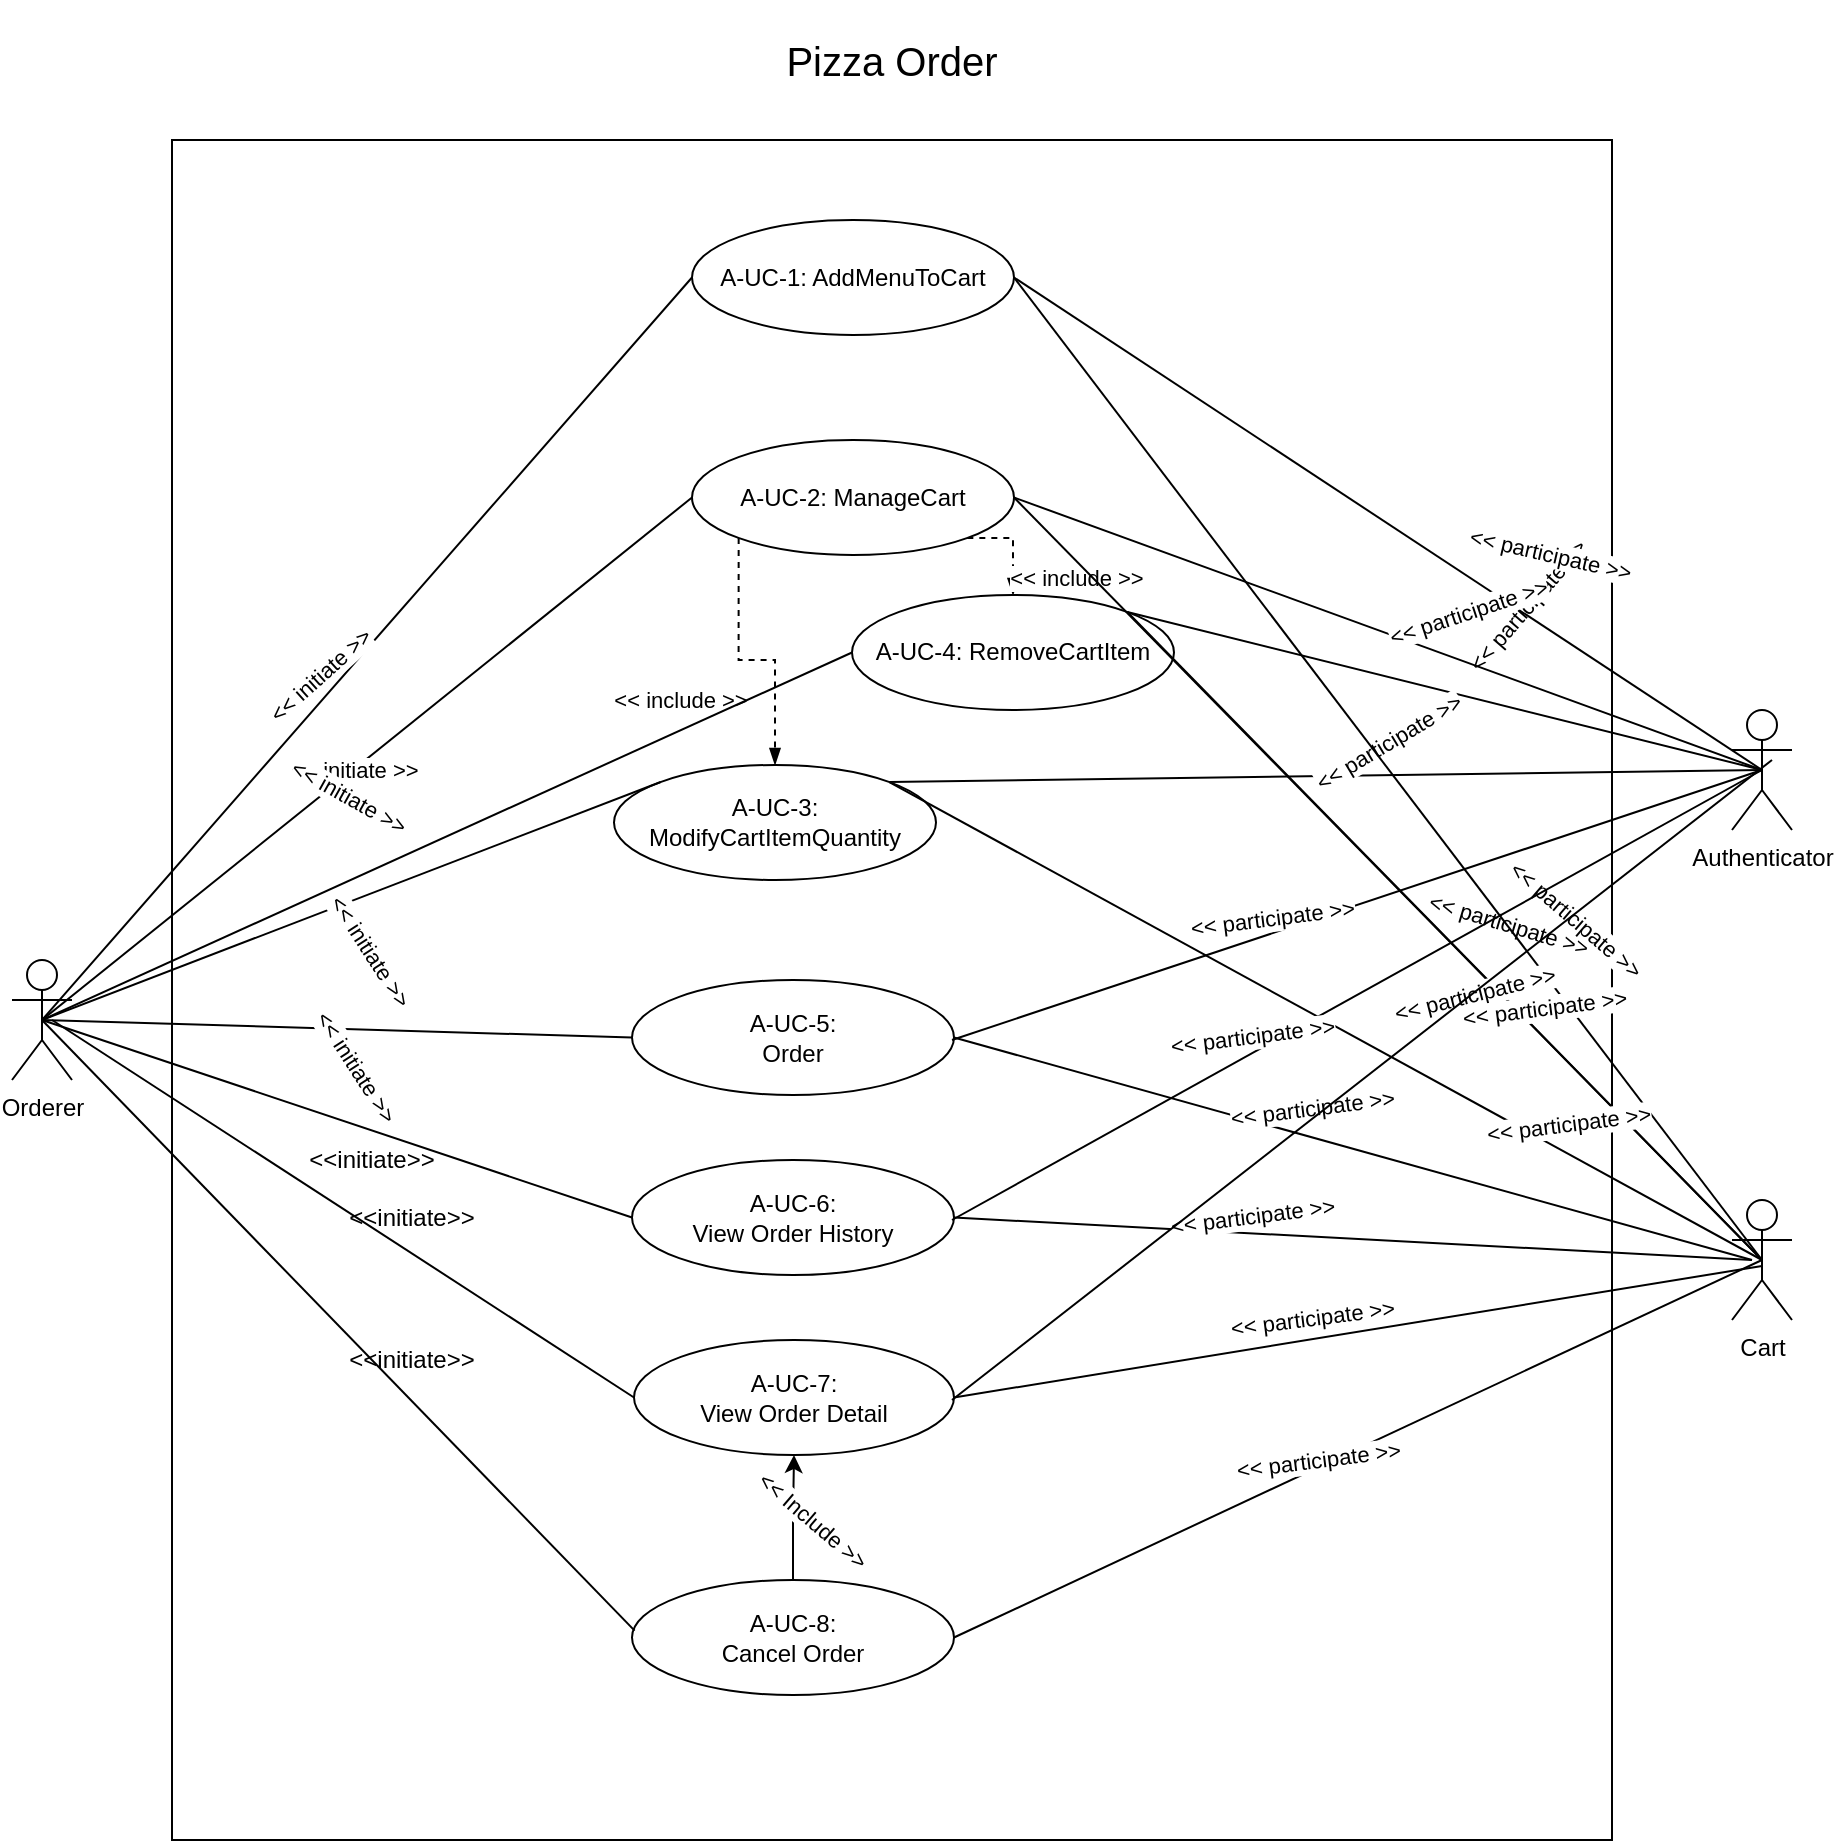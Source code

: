 <mxfile version="14.5.10" type="onedrive"><diagram id="3WH-12Y2p1mIv4D1ECj2" name="Page-1"><mxGraphModel dx="1577" dy="1075" grid="1" gridSize="10" guides="1" tooltips="1" connect="1" arrows="1" fold="1" page="1" pageScale="1" pageWidth="1654" pageHeight="2336" math="0" shadow="0"><root><mxCell id="0"/><mxCell id="1" parent="0"/><mxCell id="9-BB6qcVnjToT4pnvVLJ-3" value="" style="rounded=0;whiteSpace=wrap;html=1;" parent="1" vertex="1"><mxGeometry x="170" y="200" width="720" height="850" as="geometry"/></mxCell><mxCell id="9-BB6qcVnjToT4pnvVLJ-89" value="" style="endArrow=none;html=1;entryX=1;entryY=0;entryDx=0;entryDy=0;endFill=0;exitX=0.5;exitY=0.5;exitDx=0;exitDy=0;exitPerimeter=0;" parent="1" source="9-BB6qcVnjToT4pnvVLJ-26" target="9-BB6qcVnjToT4pnvVLJ-33" edge="1"><mxGeometry width="50" height="50" relative="1" as="geometry"><mxPoint x="725" y="575" as="sourcePoint"/><mxPoint x="505.5" y="495" as="targetPoint"/></mxGeometry></mxCell><mxCell id="9-BB6qcVnjToT4pnvVLJ-90" value="&amp;lt;&amp;lt; participate &amp;gt;&amp;gt;" style="edgeLabel;html=1;align=center;verticalAlign=middle;resizable=0;points=[];rotation=-49;" parent="9-BB6qcVnjToT4pnvVLJ-89" vertex="1" connectable="0"><mxGeometry x="-0.096" y="-1" relative="1" as="geometry"><mxPoint x="25.79" y="-44.88" as="offset"/></mxGeometry></mxCell><mxCell id="9-BB6qcVnjToT4pnvVLJ-1" value="Orderer" style="shape=umlActor;verticalLabelPosition=bottom;verticalAlign=top;html=1;outlineConnect=0;" parent="1" vertex="1"><mxGeometry x="90" y="610" width="30" height="60" as="geometry"/></mxCell><mxCell id="9-BB6qcVnjToT4pnvVLJ-2" value="Cart" style="shape=umlActor;verticalLabelPosition=bottom;verticalAlign=top;html=1;outlineConnect=0;" parent="1" vertex="1"><mxGeometry x="950" y="730" width="30" height="60" as="geometry"/></mxCell><mxCell id="9-BB6qcVnjToT4pnvVLJ-4" value="&lt;font style=&quot;font-size: 20px&quot;&gt;Pizza Order&lt;/font&gt;" style="text;html=1;strokeColor=none;fillColor=none;align=center;verticalAlign=middle;whiteSpace=wrap;rounded=0;fontStyle=0" parent="1" vertex="1"><mxGeometry x="455" y="130" width="150" height="60" as="geometry"/></mxCell><mxCell id="9-BB6qcVnjToT4pnvVLJ-26" value="Authenticator" style="shape=umlActor;verticalLabelPosition=bottom;verticalAlign=top;html=1;outlineConnect=0;" parent="1" vertex="1"><mxGeometry x="950" y="485" width="30" height="60" as="geometry"/></mxCell><mxCell id="9-BB6qcVnjToT4pnvVLJ-29" value="A-UC-1: AddMenuToCart" style="ellipse;whiteSpace=wrap;html=1;" parent="1" vertex="1"><mxGeometry x="430" y="240" width="161" height="57.5" as="geometry"/></mxCell><mxCell id="9-BB6qcVnjToT4pnvVLJ-75" style="edgeStyle=orthogonalEdgeStyle;rounded=0;orthogonalLoop=1;jettySize=auto;html=1;exitX=0;exitY=1;exitDx=0;exitDy=0;entryX=0.5;entryY=0;entryDx=0;entryDy=0;endArrow=blockThin;endFill=1;dashed=1;" parent="1" source="9-BB6qcVnjToT4pnvVLJ-31" target="9-BB6qcVnjToT4pnvVLJ-32" edge="1"><mxGeometry relative="1" as="geometry"/></mxCell><mxCell id="9-BB6qcVnjToT4pnvVLJ-76" value="&amp;lt;&amp;lt; include &amp;gt;&amp;gt;" style="edgeLabel;html=1;align=center;verticalAlign=middle;resizable=0;points=[];" parent="9-BB6qcVnjToT4pnvVLJ-75" vertex="1" connectable="0"><mxGeometry x="-0.027" relative="1" as="geometry"><mxPoint x="-32.96" y="19.94" as="offset"/></mxGeometry></mxCell><mxCell id="9-BB6qcVnjToT4pnvVLJ-31" value="A-UC-2: ManageCart" style="ellipse;whiteSpace=wrap;html=1;" parent="1" vertex="1"><mxGeometry x="430" y="350" width="161" height="57.5" as="geometry"/></mxCell><mxCell id="9-BB6qcVnjToT4pnvVLJ-32" value="A-UC-3: ModifyCartItemQuantity" style="ellipse;whiteSpace=wrap;html=1;" parent="1" vertex="1"><mxGeometry x="391" y="512.5" width="161" height="57.5" as="geometry"/></mxCell><mxCell id="9-BB6qcVnjToT4pnvVLJ-33" value="A-UC-4: RemoveCartItem" style="ellipse;whiteSpace=wrap;html=1;" parent="1" vertex="1"><mxGeometry x="510" y="427.5" width="161" height="57.5" as="geometry"/></mxCell><mxCell id="9-BB6qcVnjToT4pnvVLJ-62" value="" style="endArrow=none;html=1;exitX=0.5;exitY=0.5;exitDx=0;exitDy=0;exitPerimeter=0;entryX=0;entryY=0.5;entryDx=0;entryDy=0;endFill=0;" parent="1" source="9-BB6qcVnjToT4pnvVLJ-1" target="9-BB6qcVnjToT4pnvVLJ-29" edge="1"><mxGeometry width="50" height="50" relative="1" as="geometry"><mxPoint x="140" y="455" as="sourcePoint"/><mxPoint x="190" y="405" as="targetPoint"/></mxGeometry></mxCell><mxCell id="9-BB6qcVnjToT4pnvVLJ-64" value="&amp;lt;&amp;lt; initiate &amp;gt;&amp;gt;" style="edgeLabel;html=1;align=center;verticalAlign=middle;resizable=0;points=[];rotation=-41.9;" parent="9-BB6qcVnjToT4pnvVLJ-62" vertex="1" connectable="0"><mxGeometry x="-0.096" y="-1" relative="1" as="geometry"><mxPoint x="-9.29" y="-4.93" as="offset"/></mxGeometry></mxCell><mxCell id="9-BB6qcVnjToT4pnvVLJ-65" value="" style="endArrow=none;html=1;exitX=0.5;exitY=0.5;exitDx=0;exitDy=0;exitPerimeter=0;entryX=0;entryY=0.5;entryDx=0;entryDy=0;endFill=0;" parent="1" source="9-BB6qcVnjToT4pnvVLJ-1" target="9-BB6qcVnjToT4pnvVLJ-31" edge="1"><mxGeometry width="50" height="50" relative="1" as="geometry"><mxPoint x="145" y="465" as="sourcePoint"/><mxPoint x="314.5" y="315" as="targetPoint"/></mxGeometry></mxCell><mxCell id="9-BB6qcVnjToT4pnvVLJ-66" value="&amp;lt;&amp;lt; initiate &amp;gt;&amp;gt;" style="edgeLabel;html=1;align=center;verticalAlign=middle;resizable=0;points=[];rotation=0;" parent="9-BB6qcVnjToT4pnvVLJ-65" vertex="1" connectable="0"><mxGeometry x="-0.096" y="-1" relative="1" as="geometry"><mxPoint x="8.45" y="-8.11" as="offset"/></mxGeometry></mxCell><mxCell id="9-BB6qcVnjToT4pnvVLJ-67" value="" style="endArrow=none;html=1;exitX=0.5;exitY=0.5;exitDx=0;exitDy=0;exitPerimeter=0;entryX=0;entryY=0;entryDx=0;entryDy=0;endFill=0;" parent="1" source="9-BB6qcVnjToT4pnvVLJ-1" target="9-BB6qcVnjToT4pnvVLJ-32" edge="1"><mxGeometry width="50" height="50" relative="1" as="geometry"><mxPoint x="145" y="465" as="sourcePoint"/><mxPoint x="314.5" y="465" as="targetPoint"/></mxGeometry></mxCell><mxCell id="9-BB6qcVnjToT4pnvVLJ-68" value="&amp;lt;&amp;lt; initiate &amp;gt;&amp;gt;" style="edgeLabel;html=1;align=center;verticalAlign=middle;resizable=0;points=[];rotation=57.1;" parent="9-BB6qcVnjToT4pnvVLJ-67" vertex="1" connectable="0"><mxGeometry x="-0.096" y="-1" relative="1" as="geometry"><mxPoint x="23.42" y="17.78" as="offset"/></mxGeometry></mxCell><mxCell id="9-BB6qcVnjToT4pnvVLJ-69" value="" style="endArrow=none;html=1;exitX=0.5;exitY=0.5;exitDx=0;exitDy=0;exitPerimeter=0;entryX=1;entryY=0.5;entryDx=0;entryDy=0;endFill=0;" parent="1" source="9-BB6qcVnjToT4pnvVLJ-26" target="9-BB6qcVnjToT4pnvVLJ-29" edge="1"><mxGeometry width="50" height="50" relative="1" as="geometry"><mxPoint x="145" y="465" as="sourcePoint"/><mxPoint x="314.5" y="315" as="targetPoint"/></mxGeometry></mxCell><mxCell id="9-BB6qcVnjToT4pnvVLJ-70" value="&amp;lt;&amp;lt; participate &amp;gt;&amp;gt;" style="edgeLabel;html=1;align=center;verticalAlign=middle;resizable=0;points=[];rotation=12.9;" parent="9-BB6qcVnjToT4pnvVLJ-69" vertex="1" connectable="0"><mxGeometry x="-0.096" y="-1" relative="1" as="geometry"><mxPoint x="62" y="3.76" as="offset"/></mxGeometry></mxCell><mxCell id="9-BB6qcVnjToT4pnvVLJ-71" value="" style="endArrow=none;html=1;exitX=0.5;exitY=0.5;exitDx=0;exitDy=0;exitPerimeter=0;entryX=1;entryY=0;entryDx=0;entryDy=0;endFill=0;" parent="1" source="9-BB6qcVnjToT4pnvVLJ-26" target="9-BB6qcVnjToT4pnvVLJ-32" edge="1"><mxGeometry width="50" height="50" relative="1" as="geometry"><mxPoint x="145" y="465" as="sourcePoint"/><mxPoint x="227.766" y="594.783" as="targetPoint"/></mxGeometry></mxCell><mxCell id="9-BB6qcVnjToT4pnvVLJ-72" value="&amp;lt;&amp;lt; participate &amp;gt;&amp;gt;" style="edgeLabel;html=1;align=center;verticalAlign=middle;resizable=0;points=[];rotation=-30.9;" parent="9-BB6qcVnjToT4pnvVLJ-71" vertex="1" connectable="0"><mxGeometry x="-0.096" y="-1" relative="1" as="geometry"><mxPoint x="10.12" y="-15.81" as="offset"/></mxGeometry></mxCell><mxCell id="9-BB6qcVnjToT4pnvVLJ-77" style="edgeStyle=orthogonalEdgeStyle;rounded=0;orthogonalLoop=1;jettySize=auto;html=1;exitX=1;exitY=1;exitDx=0;exitDy=0;entryX=0.5;entryY=0;entryDx=0;entryDy=0;endArrow=blockThin;endFill=1;dashed=1;" parent="1" source="9-BB6qcVnjToT4pnvVLJ-31" target="9-BB6qcVnjToT4pnvVLJ-33" edge="1"><mxGeometry relative="1" as="geometry"><mxPoint x="338.078" y="485.329" as="sourcePoint"/><mxPoint x="285" y="586.25" as="targetPoint"/></mxGeometry></mxCell><mxCell id="9-BB6qcVnjToT4pnvVLJ-78" value="&amp;lt;&amp;lt; include &amp;gt;&amp;gt;" style="edgeLabel;html=1;align=center;verticalAlign=middle;resizable=0;points=[];" parent="9-BB6qcVnjToT4pnvVLJ-77" vertex="1" connectable="0"><mxGeometry x="-0.027" relative="1" as="geometry"><mxPoint x="30.96" y="17.94" as="offset"/></mxGeometry></mxCell><mxCell id="9-BB6qcVnjToT4pnvVLJ-79" value="" style="endArrow=none;html=1;entryX=1;entryY=0.5;entryDx=0;entryDy=0;endFill=0;exitX=0.5;exitY=0.5;exitDx=0;exitDy=0;exitPerimeter=0;" parent="1" source="9-BB6qcVnjToT4pnvVLJ-26" target="9-BB6qcVnjToT4pnvVLJ-31" edge="1"><mxGeometry width="50" height="50" relative="1" as="geometry"><mxPoint x="680" y="380" as="sourcePoint"/><mxPoint x="365.5" y="615.0" as="targetPoint"/></mxGeometry></mxCell><mxCell id="9-BB6qcVnjToT4pnvVLJ-80" value="&amp;lt;&amp;lt; participate &amp;gt;&amp;gt;" style="edgeLabel;html=1;align=center;verticalAlign=middle;resizable=0;points=[];rotation=-18.4;" parent="9-BB6qcVnjToT4pnvVLJ-79" vertex="1" connectable="0"><mxGeometry x="-0.096" y="-1" relative="1" as="geometry"><mxPoint x="21.67" y="-16.26" as="offset"/></mxGeometry></mxCell><mxCell id="9-BB6qcVnjToT4pnvVLJ-81" value="" style="endArrow=none;html=1;entryX=1;entryY=0.5;entryDx=0;entryDy=0;endFill=0;exitX=0.5;exitY=0.5;exitDx=0;exitDy=0;exitPerimeter=0;" parent="1" source="9-BB6qcVnjToT4pnvVLJ-2" target="9-BB6qcVnjToT4pnvVLJ-31" edge="1"><mxGeometry width="50" height="50" relative="1" as="geometry"><mxPoint x="695" y="385" as="sourcePoint"/><mxPoint x="475.5" y="465" as="targetPoint"/></mxGeometry></mxCell><mxCell id="9-BB6qcVnjToT4pnvVLJ-82" value="&amp;lt;&amp;lt; participate &amp;gt;&amp;gt;" style="edgeLabel;html=1;align=center;verticalAlign=middle;resizable=0;points=[];rotation=16.7;" parent="9-BB6qcVnjToT4pnvVLJ-81" vertex="1" connectable="0"><mxGeometry x="-0.096" y="-1" relative="1" as="geometry"><mxPoint x="40.98" y="5.14" as="offset"/></mxGeometry></mxCell><mxCell id="9-BB6qcVnjToT4pnvVLJ-83" value="" style="endArrow=none;html=1;entryX=1;entryY=0.5;entryDx=0;entryDy=0;endFill=0;exitX=0.5;exitY=0.5;exitDx=0;exitDy=0;exitPerimeter=0;" parent="1" source="9-BB6qcVnjToT4pnvVLJ-2" target="9-BB6qcVnjToT4pnvVLJ-29" edge="1"><mxGeometry width="50" height="50" relative="1" as="geometry"><mxPoint x="695" y="545" as="sourcePoint"/><mxPoint x="475.5" y="465" as="targetPoint"/></mxGeometry></mxCell><mxCell id="9-BB6qcVnjToT4pnvVLJ-84" value="&amp;lt;&amp;lt; participate &amp;gt;&amp;gt;" style="edgeLabel;html=1;align=center;verticalAlign=middle;resizable=0;points=[];rotation=40.6;" parent="9-BB6qcVnjToT4pnvVLJ-83" vertex="1" connectable="0"><mxGeometry x="-0.096" y="-1" relative="1" as="geometry"><mxPoint x="75.52" y="51.84" as="offset"/></mxGeometry></mxCell><mxCell id="9-BB6qcVnjToT4pnvVLJ-85" value="" style="endArrow=none;html=1;entryX=1;entryY=0;entryDx=0;entryDy=0;endFill=0;exitX=0.5;exitY=0.5;exitDx=0;exitDy=0;exitPerimeter=0;" parent="1" source="9-BB6qcVnjToT4pnvVLJ-2" target="9-BB6qcVnjToT4pnvVLJ-33" edge="1"><mxGeometry width="50" height="50" relative="1" as="geometry"><mxPoint x="705" y="555" as="sourcePoint"/><mxPoint x="485.5" y="475" as="targetPoint"/></mxGeometry></mxCell><mxCell id="9-BB6qcVnjToT4pnvVLJ-86" value="&amp;lt;&amp;lt; participate &amp;gt;&amp;gt;" style="edgeLabel;html=1;align=center;verticalAlign=middle;resizable=0;points=[];rotation=-14;" parent="9-BB6qcVnjToT4pnvVLJ-85" vertex="1" connectable="0"><mxGeometry x="-0.096" y="-1" relative="1" as="geometry"><mxPoint x="-1.44" y="13.69" as="offset"/></mxGeometry></mxCell><mxCell id="9-BB6qcVnjToT4pnvVLJ-87" value="" style="endArrow=none;html=1;entryX=1;entryY=0;entryDx=0;entryDy=0;endFill=0;exitX=0.5;exitY=0.5;exitDx=0;exitDy=0;exitPerimeter=0;" parent="1" source="9-BB6qcVnjToT4pnvVLJ-2" target="9-BB6qcVnjToT4pnvVLJ-32" edge="1"><mxGeometry width="50" height="50" relative="1" as="geometry"><mxPoint x="659.5" y="580" as="sourcePoint"/><mxPoint x="440" y="500" as="targetPoint"/></mxGeometry></mxCell><mxCell id="9-BB6qcVnjToT4pnvVLJ-88" value="&amp;lt;&amp;lt; participate &amp;gt;&amp;gt;" style="edgeLabel;html=1;align=center;verticalAlign=middle;resizable=0;points=[];rotation=-7.2;" parent="9-BB6qcVnjToT4pnvVLJ-87" vertex="1" connectable="0"><mxGeometry x="-0.096" y="-1" relative="1" as="geometry"><mxPoint x="87.6" y="-17.24" as="offset"/></mxGeometry></mxCell><mxCell id="9-BB6qcVnjToT4pnvVLJ-91" value="" style="endArrow=none;html=1;exitX=0.5;exitY=0.5;exitDx=0;exitDy=0;exitPerimeter=0;entryX=0;entryY=0.5;entryDx=0;entryDy=0;endFill=0;" parent="1" source="9-BB6qcVnjToT4pnvVLJ-1" target="9-BB6qcVnjToT4pnvVLJ-33" edge="1"><mxGeometry width="50" height="50" relative="1" as="geometry"><mxPoint x="145" y="465" as="sourcePoint"/><mxPoint x="314.5" y="465" as="targetPoint"/></mxGeometry></mxCell><mxCell id="9-BB6qcVnjToT4pnvVLJ-92" value="&amp;lt;&amp;lt; initiate &amp;gt;&amp;gt;" style="edgeLabel;html=1;align=center;verticalAlign=middle;resizable=0;points=[];rotation=29.2;" parent="9-BB6qcVnjToT4pnvVLJ-91" vertex="1" connectable="0"><mxGeometry x="-0.096" y="-1" relative="1" as="geometry"><mxPoint x="-30.92" y="-29.71" as="offset"/></mxGeometry></mxCell><mxCell id="da2tC3PYeK1S0KFQCwDS-3" value="A-UC-5:&lt;br&gt;Order" style="ellipse;whiteSpace=wrap;html=1;" vertex="1" parent="1"><mxGeometry x="400" y="620" width="161" height="57.5" as="geometry"/></mxCell><mxCell id="da2tC3PYeK1S0KFQCwDS-11" value="A-UC-6:&lt;br&gt;View Order History" style="ellipse;whiteSpace=wrap;html=1;" vertex="1" parent="1"><mxGeometry x="400" y="710" width="161" height="57.5" as="geometry"/></mxCell><mxCell id="da2tC3PYeK1S0KFQCwDS-12" value="A-UC-7:&lt;br&gt;View Order Detail" style="ellipse;whiteSpace=wrap;html=1;" vertex="1" parent="1"><mxGeometry x="401" y="800" width="160" height="57.5" as="geometry"/></mxCell><mxCell id="da2tC3PYeK1S0KFQCwDS-23" value="" style="edgeStyle=orthogonalEdgeStyle;rounded=0;orthogonalLoop=1;jettySize=auto;html=1;" edge="1" parent="1" source="da2tC3PYeK1S0KFQCwDS-13" target="da2tC3PYeK1S0KFQCwDS-12"><mxGeometry relative="1" as="geometry"/></mxCell><mxCell id="da2tC3PYeK1S0KFQCwDS-13" value="A-UC-8:&lt;br&gt;Cancel Order" style="ellipse;whiteSpace=wrap;html=1;" vertex="1" parent="1"><mxGeometry x="400" y="920" width="161" height="57.5" as="geometry"/></mxCell><mxCell id="da2tC3PYeK1S0KFQCwDS-15" value="" style="endArrow=none;html=1;exitX=0.5;exitY=0.5;exitDx=0;exitDy=0;exitPerimeter=0;entryX=0;entryY=0.5;entryDx=0;entryDy=0;endFill=0;" edge="1" parent="1" source="9-BB6qcVnjToT4pnvVLJ-1" target="da2tC3PYeK1S0KFQCwDS-3"><mxGeometry width="50" height="50" relative="1" as="geometry"><mxPoint x="115" y="650" as="sourcePoint"/><mxPoint x="424.578" y="530.921" as="targetPoint"/></mxGeometry></mxCell><mxCell id="da2tC3PYeK1S0KFQCwDS-16" value="&amp;lt;&amp;lt; initiate &amp;gt;&amp;gt;" style="edgeLabel;html=1;align=center;verticalAlign=middle;resizable=0;points=[];rotation=57.1;" vertex="1" connectable="0" parent="da2tC3PYeK1S0KFQCwDS-15"><mxGeometry x="-0.096" y="-1" relative="1" as="geometry"><mxPoint x="23.42" y="17.78" as="offset"/></mxGeometry></mxCell><mxCell id="da2tC3PYeK1S0KFQCwDS-18" value="" style="endArrow=none;html=1;entryX=1;entryY=0.5;entryDx=0;entryDy=0;endFill=0;" edge="1" parent="1" target="da2tC3PYeK1S0KFQCwDS-3"><mxGeometry width="50" height="50" relative="1" as="geometry"><mxPoint x="960" y="760" as="sourcePoint"/><mxPoint x="538.717" y="531.027" as="targetPoint"/></mxGeometry></mxCell><mxCell id="da2tC3PYeK1S0KFQCwDS-19" value="&amp;lt;&amp;lt; participate &amp;gt;&amp;gt;" style="edgeLabel;html=1;align=center;verticalAlign=middle;resizable=0;points=[];rotation=-7.2;" vertex="1" connectable="0" parent="da2tC3PYeK1S0KFQCwDS-18"><mxGeometry x="-0.096" y="-1" relative="1" as="geometry"><mxPoint x="87.6" y="-17.24" as="offset"/></mxGeometry></mxCell><mxCell id="da2tC3PYeK1S0KFQCwDS-20" value="&amp;lt;&amp;lt; participate &amp;gt;&amp;gt;" style="edgeLabel;html=1;align=center;verticalAlign=middle;resizable=0;points=[];rotation=352.8;" vertex="1" connectable="0" parent="1"><mxGeometry x="739.999" y="685.001" as="geometry"><mxPoint x="0.125" y="-0.992" as="offset"/></mxGeometry></mxCell><mxCell id="da2tC3PYeK1S0KFQCwDS-22" value="&amp;lt;&amp;lt; Include&amp;nbsp;&amp;gt;&amp;gt;" style="edgeLabel;html=1;align=center;verticalAlign=middle;resizable=0;points=[];rotation=40.6;" vertex="1" connectable="0" parent="1"><mxGeometry x="490.0" y="890.004" as="geometry"/></mxCell><mxCell id="da2tC3PYeK1S0KFQCwDS-24" value="" style="endArrow=none;html=1;exitX=0;exitY=0.5;exitDx=0;exitDy=0;entryX=0.5;entryY=0.5;entryDx=0;entryDy=0;entryPerimeter=0;" edge="1" parent="1" source="da2tC3PYeK1S0KFQCwDS-11" target="9-BB6qcVnjToT4pnvVLJ-1"><mxGeometry width="50" height="50" relative="1" as="geometry"><mxPoint x="550" y="770" as="sourcePoint"/><mxPoint x="600" y="720" as="targetPoint"/></mxGeometry></mxCell><mxCell id="da2tC3PYeK1S0KFQCwDS-25" value="&amp;lt;&amp;lt;initiate&amp;gt;&amp;gt;" style="text;html=1;strokeColor=none;fillColor=none;align=center;verticalAlign=middle;whiteSpace=wrap;rounded=0;rotation=0;" vertex="1" parent="1"><mxGeometry x="250" y="700" width="40" height="20" as="geometry"/></mxCell><mxCell id="da2tC3PYeK1S0KFQCwDS-27" value="" style="endArrow=none;html=1;exitX=0;exitY=0.5;exitDx=0;exitDy=0;" edge="1" parent="1" source="da2tC3PYeK1S0KFQCwDS-12"><mxGeometry width="50" height="50" relative="1" as="geometry"><mxPoint x="360" y="770" as="sourcePoint"/><mxPoint x="110" y="640" as="targetPoint"/></mxGeometry></mxCell><mxCell id="da2tC3PYeK1S0KFQCwDS-28" value="&amp;lt;&amp;lt;initiate&amp;gt;&amp;gt;" style="text;html=1;strokeColor=none;fillColor=none;align=center;verticalAlign=middle;whiteSpace=wrap;rounded=0;rotation=0;" vertex="1" parent="1"><mxGeometry x="270" y="728.75" width="40" height="20" as="geometry"/></mxCell><mxCell id="da2tC3PYeK1S0KFQCwDS-29" value="" style="endArrow=none;html=1;entryX=0.008;entryY=0.44;entryDx=0;entryDy=0;entryPerimeter=0;" edge="1" parent="1" target="da2tC3PYeK1S0KFQCwDS-13"><mxGeometry width="50" height="50" relative="1" as="geometry"><mxPoint x="105" y="640" as="sourcePoint"/><mxPoint x="410" y="820" as="targetPoint"/></mxGeometry></mxCell><mxCell id="da2tC3PYeK1S0KFQCwDS-31" value="" style="endArrow=none;html=1;exitX=1;exitY=0.5;exitDx=0;exitDy=0;entryX=0.5;entryY=0.5;entryDx=0;entryDy=0;entryPerimeter=0;" edge="1" parent="1" source="da2tC3PYeK1S0KFQCwDS-13" target="9-BB6qcVnjToT4pnvVLJ-2"><mxGeometry width="50" height="50" relative="1" as="geometry"><mxPoint x="420" y="800" as="sourcePoint"/><mxPoint x="470" y="750" as="targetPoint"/></mxGeometry></mxCell><mxCell id="da2tC3PYeK1S0KFQCwDS-32" value="&amp;lt;&amp;lt; participate &amp;gt;&amp;gt;" style="edgeLabel;html=1;align=center;verticalAlign=middle;resizable=0;points=[];rotation=352.8;" vertex="1" connectable="0" parent="1"><mxGeometry x="749.999" y="695.001" as="geometry"><mxPoint x="-27.625" y="162.822" as="offset"/></mxGeometry></mxCell><mxCell id="da2tC3PYeK1S0KFQCwDS-33" value="&amp;lt;&amp;lt;initiate&amp;gt;&amp;gt;" style="text;html=1;strokeColor=none;fillColor=none;align=center;verticalAlign=middle;whiteSpace=wrap;rounded=0;rotation=0;" vertex="1" parent="1"><mxGeometry x="270" y="800" width="40" height="20" as="geometry"/></mxCell><mxCell id="da2tC3PYeK1S0KFQCwDS-34" value="" style="endArrow=none;html=1;exitX=1;exitY=0.5;exitDx=0;exitDy=0;" edge="1" parent="1" source="da2tC3PYeK1S0KFQCwDS-12"><mxGeometry width="50" height="50" relative="1" as="geometry"><mxPoint x="550" y="740" as="sourcePoint"/><mxPoint x="965" y="763" as="targetPoint"/></mxGeometry></mxCell><mxCell id="da2tC3PYeK1S0KFQCwDS-35" value="&amp;lt;&amp;lt; participate &amp;gt;&amp;gt;" style="edgeLabel;html=1;align=center;verticalAlign=middle;resizable=0;points=[];rotation=352.8;" vertex="1" connectable="0" parent="1"><mxGeometry x="739.999" y="790.001" as="geometry"><mxPoint x="0.125" y="-0.992" as="offset"/></mxGeometry></mxCell><mxCell id="da2tC3PYeK1S0KFQCwDS-36" value="" style="endArrow=none;html=1;exitX=1;exitY=0.5;exitDx=0;exitDy=0;" edge="1" parent="1" source="da2tC3PYeK1S0KFQCwDS-11"><mxGeometry width="50" height="50" relative="1" as="geometry"><mxPoint x="630" y="750" as="sourcePoint"/><mxPoint x="960" y="760" as="targetPoint"/></mxGeometry></mxCell><mxCell id="da2tC3PYeK1S0KFQCwDS-37" value="&amp;lt;&amp;lt; participate &amp;gt;&amp;gt;" style="edgeLabel;html=1;align=center;verticalAlign=middle;resizable=0;points=[];rotation=352.8;" vertex="1" connectable="0" parent="1"><mxGeometry x="709.999" y="738.751" as="geometry"><mxPoint x="0.125" y="-0.992" as="offset"/></mxGeometry></mxCell><mxCell id="da2tC3PYeK1S0KFQCwDS-38" value="" style="endArrow=none;html=1;entryX=0.5;entryY=0.5;entryDx=0;entryDy=0;entryPerimeter=0;" edge="1" parent="1" target="9-BB6qcVnjToT4pnvVLJ-26"><mxGeometry width="50" height="50" relative="1" as="geometry"><mxPoint x="560" y="650" as="sourcePoint"/><mxPoint x="730" y="690" as="targetPoint"/></mxGeometry></mxCell><mxCell id="da2tC3PYeK1S0KFQCwDS-41" value="&amp;lt;&amp;lt; participate &amp;gt;&amp;gt;" style="edgeLabel;html=1;align=center;verticalAlign=middle;resizable=0;points=[];rotation=352.8;" vertex="1" connectable="0" parent="1"><mxGeometry x="719.999" y="590.001" as="geometry"><mxPoint x="0.125" y="-0.992" as="offset"/></mxGeometry></mxCell><mxCell id="da2tC3PYeK1S0KFQCwDS-42" value="" style="endArrow=none;html=1;entryX=0.5;entryY=0.5;entryDx=0;entryDy=0;entryPerimeter=0;" edge="1" parent="1" target="9-BB6qcVnjToT4pnvVLJ-26"><mxGeometry width="50" height="50" relative="1" as="geometry"><mxPoint x="560" y="740" as="sourcePoint"/><mxPoint x="620" y="710" as="targetPoint"/></mxGeometry></mxCell><mxCell id="da2tC3PYeK1S0KFQCwDS-43" value="&amp;lt;&amp;lt; participate &amp;gt;&amp;gt;" style="edgeLabel;html=1;align=center;verticalAlign=middle;resizable=0;points=[];rotation=352.8;" vertex="1" connectable="0" parent="1"><mxGeometry x="709.999" y="648.751" as="geometry"><mxPoint x="0.125" y="-0.992" as="offset"/></mxGeometry></mxCell><mxCell id="da2tC3PYeK1S0KFQCwDS-44" value="" style="endArrow=none;html=1;" edge="1" parent="1"><mxGeometry width="50" height="50" relative="1" as="geometry"><mxPoint x="560" y="830" as="sourcePoint"/><mxPoint x="970" y="510" as="targetPoint"/></mxGeometry></mxCell></root></mxGraphModel></diagram></mxfile>